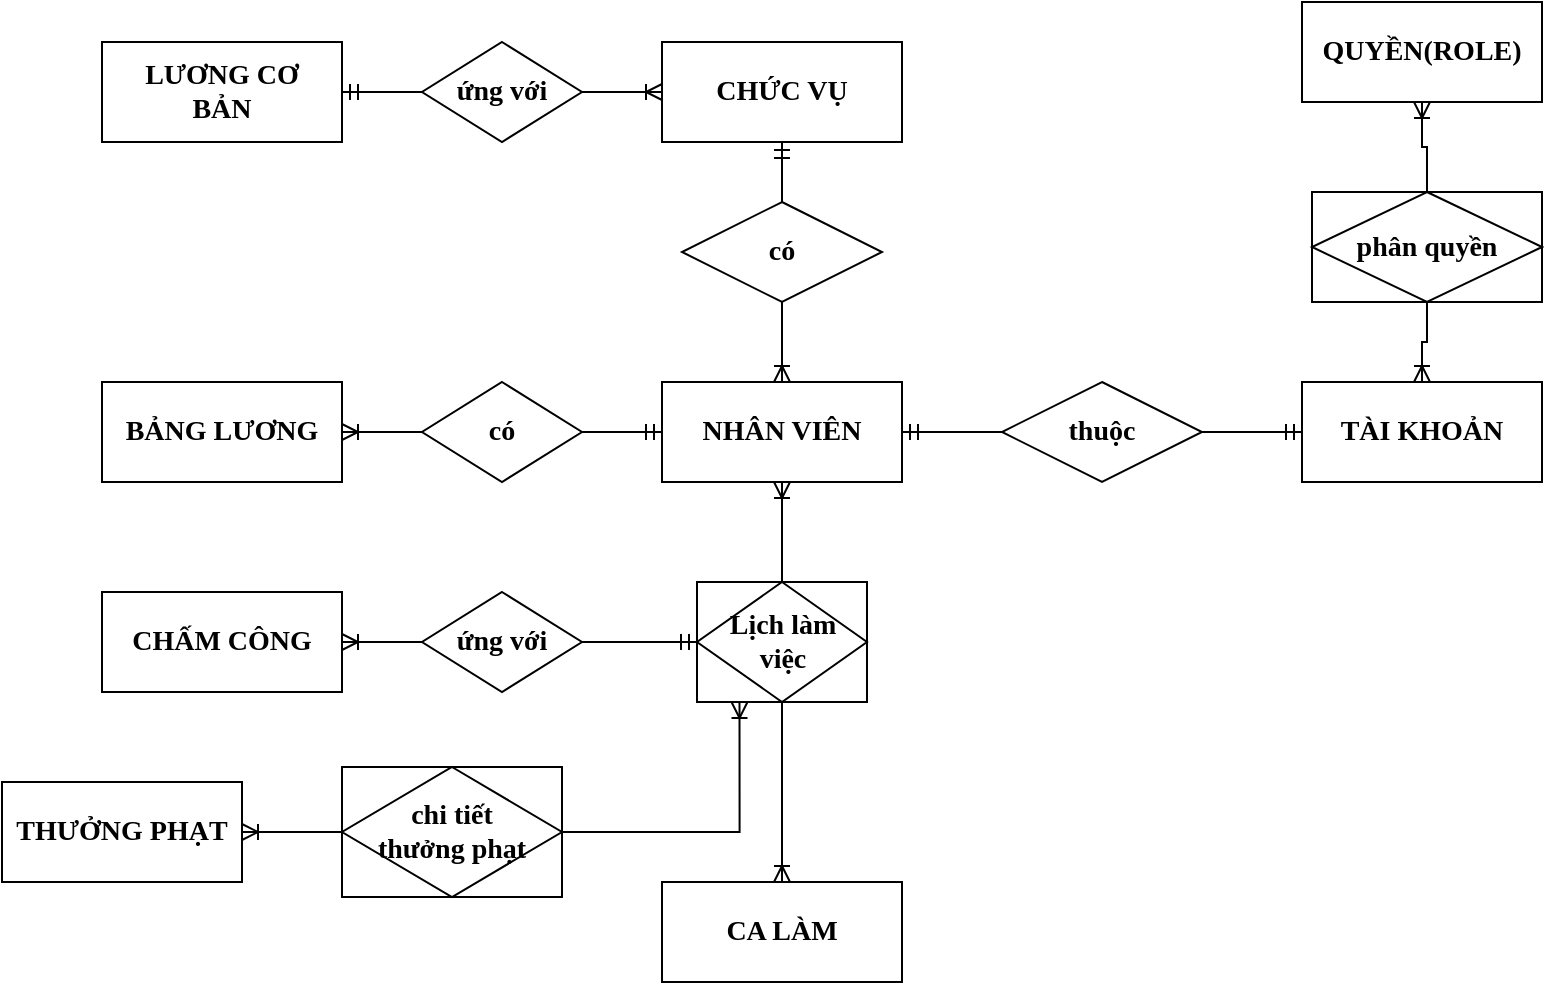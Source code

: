 <mxfile version="20.8.10" type="device"><diagram name="Page-1" id="9fipPSlpoG63SHbkXQLO"><mxGraphModel dx="1676" dy="750" grid="1" gridSize="10" guides="1" tooltips="1" connect="1" arrows="1" fold="1" page="1" pageScale="1" pageWidth="850" pageHeight="1100" math="0" shadow="0"><root><mxCell id="0"/><mxCell id="1" parent="0"/><mxCell id="7yZCWfheSbmN9bUJrP2g-1" value="&lt;font style=&quot;font-size: 14px;&quot; face=&quot;Times New Roman&quot;&gt;&lt;b&gt;CHỨC VỤ&lt;/b&gt;&lt;/font&gt;" style="rounded=0;whiteSpace=wrap;html=1;" parent="1" vertex="1"><mxGeometry x="90" y="30" width="120" height="50" as="geometry"/></mxCell><mxCell id="7yZCWfheSbmN9bUJrP2g-2" value="&lt;font style=&quot;font-size: 14px;&quot; face=&quot;Times New Roman&quot;&gt;&lt;b&gt;CA LÀM&lt;/b&gt;&lt;/font&gt;" style="rounded=0;whiteSpace=wrap;html=1;" parent="1" vertex="1"><mxGeometry x="90" y="450" width="120" height="50" as="geometry"/></mxCell><mxCell id="7yZCWfheSbmN9bUJrP2g-3" value="&lt;font style=&quot;font-size: 14px;&quot; face=&quot;Times New Roman&quot;&gt;&lt;b&gt;QUYỀN(ROLE)&lt;/b&gt;&lt;/font&gt;" style="rounded=0;whiteSpace=wrap;html=1;" parent="1" vertex="1"><mxGeometry x="410" y="10" width="120" height="50" as="geometry"/></mxCell><mxCell id="7yZCWfheSbmN9bUJrP2g-4" value="&lt;font style=&quot;font-size: 14px;&quot; face=&quot;Times New Roman&quot;&gt;&lt;b&gt;NHÂN VIÊN&lt;/b&gt;&lt;/font&gt;" style="rounded=0;whiteSpace=wrap;html=1;" parent="1" vertex="1"><mxGeometry x="90" y="200" width="120" height="50" as="geometry"/></mxCell><mxCell id="7yZCWfheSbmN9bUJrP2g-6" value="&lt;font style=&quot;font-size: 14px;&quot; face=&quot;Times New Roman&quot;&gt;&lt;b&gt;TÀI KHOẢN&lt;/b&gt;&lt;/font&gt;" style="rounded=0;whiteSpace=wrap;html=1;" parent="1" vertex="1"><mxGeometry x="410" y="200" width="120" height="50" as="geometry"/></mxCell><mxCell id="7yZCWfheSbmN9bUJrP2g-7" value="&lt;font style=&quot;font-size: 14px;&quot; face=&quot;Times New Roman&quot;&gt;&lt;b&gt;CHẤM CÔNG&lt;/b&gt;&lt;/font&gt;" style="rounded=0;whiteSpace=wrap;html=1;" parent="1" vertex="1"><mxGeometry x="-190" y="305" width="120" height="50" as="geometry"/></mxCell><mxCell id="7yZCWfheSbmN9bUJrP2g-9" value="&lt;font style=&quot;font-size: 14px;&quot; face=&quot;Times New Roman&quot;&gt;&lt;b&gt;LƯƠNG CƠ &lt;br&gt;BẢN&lt;/b&gt;&lt;/font&gt;" style="rounded=0;whiteSpace=wrap;html=1;" parent="1" vertex="1"><mxGeometry x="-190" y="30" width="120" height="50" as="geometry"/></mxCell><mxCell id="7yZCWfheSbmN9bUJrP2g-10" value="&lt;font style=&quot;font-size: 14px;&quot; face=&quot;Times New Roman&quot;&gt;&lt;b&gt;THƯỞNG PHẠT&lt;/b&gt;&lt;/font&gt;" style="rounded=0;whiteSpace=wrap;html=1;" parent="1" vertex="1"><mxGeometry x="-240" y="400" width="120" height="50" as="geometry"/></mxCell><mxCell id="7yZCWfheSbmN9bUJrP2g-11" value="&lt;font style=&quot;font-size: 14px;&quot; face=&quot;Times New Roman&quot;&gt;&lt;b&gt;BẢNG LƯƠNG&lt;/b&gt;&lt;/font&gt;" style="rounded=0;whiteSpace=wrap;html=1;" parent="1" vertex="1"><mxGeometry x="-190" y="200" width="120" height="50" as="geometry"/></mxCell><mxCell id="7yZCWfheSbmN9bUJrP2g-13" style="edgeStyle=orthogonalEdgeStyle;rounded=0;orthogonalLoop=1;jettySize=auto;html=1;fontFamily=Times New Roman;fontSize=14;endArrow=ERoneToMany;endFill=0;" parent="1" source="7yZCWfheSbmN9bUJrP2g-12" target="7yZCWfheSbmN9bUJrP2g-4" edge="1"><mxGeometry relative="1" as="geometry"><Array as="points"><mxPoint x="150" y="170"/><mxPoint x="150" y="170"/></Array></mxGeometry></mxCell><mxCell id="7yZCWfheSbmN9bUJrP2g-14" style="edgeStyle=orthogonalEdgeStyle;rounded=0;orthogonalLoop=1;jettySize=auto;html=1;fontFamily=Times New Roman;fontSize=14;endArrow=ERmandOne;endFill=0;" parent="1" source="7yZCWfheSbmN9bUJrP2g-12" target="7yZCWfheSbmN9bUJrP2g-1" edge="1"><mxGeometry relative="1" as="geometry"/></mxCell><mxCell id="7yZCWfheSbmN9bUJrP2g-12" value="&lt;b&gt;có&lt;/b&gt;" style="rhombus;whiteSpace=wrap;html=1;fontFamily=Times New Roman;fontSize=14;" parent="1" vertex="1"><mxGeometry x="100" y="110" width="100" height="50" as="geometry"/></mxCell><mxCell id="7yZCWfheSbmN9bUJrP2g-20" style="edgeStyle=orthogonalEdgeStyle;rounded=0;orthogonalLoop=1;jettySize=auto;html=1;fontFamily=Times New Roman;fontSize=14;endArrow=ERoneToMany;endFill=0;" parent="1" source="7yZCWfheSbmN9bUJrP2g-19" target="7yZCWfheSbmN9bUJrP2g-6" edge="1"><mxGeometry relative="1" as="geometry"/></mxCell><mxCell id="hTNUCMuLaFJozT11vPmb-4" style="edgeStyle=orthogonalEdgeStyle;rounded=0;orthogonalLoop=1;jettySize=auto;html=1;endArrow=ERoneToMany;endFill=0;" parent="1" source="7yZCWfheSbmN9bUJrP2g-19" target="7yZCWfheSbmN9bUJrP2g-3" edge="1"><mxGeometry relative="1" as="geometry"/></mxCell><mxCell id="7yZCWfheSbmN9bUJrP2g-19" value="&lt;b&gt;phân quyền&lt;/b&gt;" style="shape=associativeEntity;whiteSpace=wrap;html=1;align=center;fontFamily=Times New Roman;fontSize=14;" parent="1" vertex="1"><mxGeometry x="415" y="105" width="115" height="55" as="geometry"/></mxCell><mxCell id="7yZCWfheSbmN9bUJrP2g-25" style="edgeStyle=orthogonalEdgeStyle;rounded=0;orthogonalLoop=1;jettySize=auto;html=1;fontFamily=Times New Roman;fontSize=14;endArrow=ERoneToMany;endFill=0;" parent="1" source="7yZCWfheSbmN9bUJrP2g-23" target="7yZCWfheSbmN9bUJrP2g-4" edge="1"><mxGeometry relative="1" as="geometry"><Array as="points"><mxPoint x="150" y="290"/><mxPoint x="150" y="290"/></Array></mxGeometry></mxCell><mxCell id="7yZCWfheSbmN9bUJrP2g-26" style="edgeStyle=orthogonalEdgeStyle;rounded=0;orthogonalLoop=1;jettySize=auto;html=1;fontFamily=Times New Roman;fontSize=14;endArrow=ERoneToMany;endFill=0;" parent="1" source="7yZCWfheSbmN9bUJrP2g-23" target="7yZCWfheSbmN9bUJrP2g-2" edge="1"><mxGeometry relative="1" as="geometry"/></mxCell><mxCell id="7yZCWfheSbmN9bUJrP2g-23" value="&lt;b&gt;Lịch làm &lt;br&gt;việc&lt;/b&gt;" style="shape=associativeEntity;whiteSpace=wrap;html=1;align=center;fontFamily=Times New Roman;fontSize=14;" parent="1" vertex="1"><mxGeometry x="107.5" y="300" width="85" height="60" as="geometry"/></mxCell><mxCell id="7yZCWfheSbmN9bUJrP2g-29" style="edgeStyle=orthogonalEdgeStyle;rounded=0;orthogonalLoop=1;jettySize=auto;html=1;fontFamily=Times New Roman;fontSize=14;endArrow=ERoneToMany;endFill=0;" parent="1" source="7yZCWfheSbmN9bUJrP2g-27" target="7yZCWfheSbmN9bUJrP2g-10" edge="1"><mxGeometry relative="1" as="geometry"><mxPoint x="-390" y="425" as="targetPoint"/></mxGeometry></mxCell><mxCell id="adpc87yj25opa8WBClV5-3" style="edgeStyle=orthogonalEdgeStyle;rounded=0;orthogonalLoop=1;jettySize=auto;html=1;entryX=0.25;entryY=1;entryDx=0;entryDy=0;endArrow=ERoneToMany;endFill=0;" parent="1" source="7yZCWfheSbmN9bUJrP2g-27" target="7yZCWfheSbmN9bUJrP2g-23" edge="1"><mxGeometry relative="1" as="geometry"/></mxCell><mxCell id="7yZCWfheSbmN9bUJrP2g-27" value="&lt;b&gt;chi tiết&lt;br&gt;thưởng phạt&lt;br&gt;&lt;/b&gt;" style="shape=associativeEntity;whiteSpace=wrap;html=1;align=center;fontFamily=Times New Roman;fontSize=14;" parent="1" vertex="1"><mxGeometry x="-70" y="392.5" width="110" height="65" as="geometry"/></mxCell><mxCell id="7yZCWfheSbmN9bUJrP2g-31" style="edgeStyle=orthogonalEdgeStyle;rounded=0;orthogonalLoop=1;jettySize=auto;html=1;fontFamily=Times New Roman;fontSize=14;endArrow=ERoneToMany;endFill=0;" parent="1" source="7yZCWfheSbmN9bUJrP2g-30" target="7yZCWfheSbmN9bUJrP2g-1" edge="1"><mxGeometry relative="1" as="geometry"/></mxCell><mxCell id="7yZCWfheSbmN9bUJrP2g-32" style="edgeStyle=orthogonalEdgeStyle;rounded=0;orthogonalLoop=1;jettySize=auto;html=1;fontFamily=Times New Roman;fontSize=14;endArrow=ERmandOne;endFill=0;" parent="1" source="7yZCWfheSbmN9bUJrP2g-30" target="7yZCWfheSbmN9bUJrP2g-9" edge="1"><mxGeometry relative="1" as="geometry"/></mxCell><mxCell id="7yZCWfheSbmN9bUJrP2g-30" value="&lt;b&gt;ứng với&lt;/b&gt;" style="rhombus;whiteSpace=wrap;html=1;fontFamily=Times New Roman;fontSize=14;" parent="1" vertex="1"><mxGeometry x="-30" y="30" width="80" height="50" as="geometry"/></mxCell><mxCell id="7yZCWfheSbmN9bUJrP2g-34" style="edgeStyle=orthogonalEdgeStyle;rounded=0;orthogonalLoop=1;jettySize=auto;html=1;fontFamily=Times New Roman;fontSize=14;endArrow=ERmandOne;endFill=0;" parent="1" source="7yZCWfheSbmN9bUJrP2g-33" target="7yZCWfheSbmN9bUJrP2g-4" edge="1"><mxGeometry relative="1" as="geometry"/></mxCell><mxCell id="7yZCWfheSbmN9bUJrP2g-37" style="edgeStyle=orthogonalEdgeStyle;rounded=0;orthogonalLoop=1;jettySize=auto;html=1;fontFamily=Times New Roman;fontSize=14;endArrow=ERoneToMany;endFill=0;" parent="1" source="7yZCWfheSbmN9bUJrP2g-33" target="7yZCWfheSbmN9bUJrP2g-11" edge="1"><mxGeometry relative="1" as="geometry"/></mxCell><mxCell id="7yZCWfheSbmN9bUJrP2g-33" value="&lt;b&gt;có&lt;/b&gt;" style="rhombus;whiteSpace=wrap;html=1;fontFamily=Times New Roman;fontSize=14;" parent="1" vertex="1"><mxGeometry x="-30" y="200" width="80" height="50" as="geometry"/></mxCell><mxCell id="hTNUCMuLaFJozT11vPmb-2" style="edgeStyle=orthogonalEdgeStyle;rounded=0;orthogonalLoop=1;jettySize=auto;html=1;endArrow=ERoneToMany;endFill=0;" parent="1" source="hTNUCMuLaFJozT11vPmb-1" target="7yZCWfheSbmN9bUJrP2g-7" edge="1"><mxGeometry relative="1" as="geometry"/></mxCell><mxCell id="hTNUCMuLaFJozT11vPmb-3" style="edgeStyle=orthogonalEdgeStyle;rounded=0;orthogonalLoop=1;jettySize=auto;html=1;endArrow=ERmandOne;endFill=0;" parent="1" source="hTNUCMuLaFJozT11vPmb-1" target="7yZCWfheSbmN9bUJrP2g-23" edge="1"><mxGeometry relative="1" as="geometry"/></mxCell><mxCell id="hTNUCMuLaFJozT11vPmb-1" value="&lt;b&gt;ứng với&lt;/b&gt;" style="rhombus;whiteSpace=wrap;html=1;fontFamily=Times New Roman;fontSize=14;" parent="1" vertex="1"><mxGeometry x="-30" y="305" width="80" height="50" as="geometry"/></mxCell><mxCell id="PlWcSYpRTfJBtQCtmOL1-4" style="edgeStyle=orthogonalEdgeStyle;rounded=0;orthogonalLoop=1;jettySize=auto;html=1;endArrow=ERmandOne;endFill=0;" parent="1" source="7yZCWfheSbmN9bUJrP2g-15" target="7yZCWfheSbmN9bUJrP2g-4" edge="1"><mxGeometry relative="1" as="geometry"/></mxCell><mxCell id="PlWcSYpRTfJBtQCtmOL1-5" style="edgeStyle=orthogonalEdgeStyle;rounded=0;orthogonalLoop=1;jettySize=auto;html=1;endArrow=ERmandOne;endFill=0;" parent="1" source="7yZCWfheSbmN9bUJrP2g-15" target="7yZCWfheSbmN9bUJrP2g-6" edge="1"><mxGeometry relative="1" as="geometry"/></mxCell><mxCell id="7yZCWfheSbmN9bUJrP2g-15" value="&lt;b&gt;thuộc&lt;/b&gt;" style="rhombus;whiteSpace=wrap;html=1;fontFamily=Times New Roman;fontSize=14;" parent="1" vertex="1"><mxGeometry x="260" y="200" width="100" height="50" as="geometry"/></mxCell></root></mxGraphModel></diagram></mxfile>